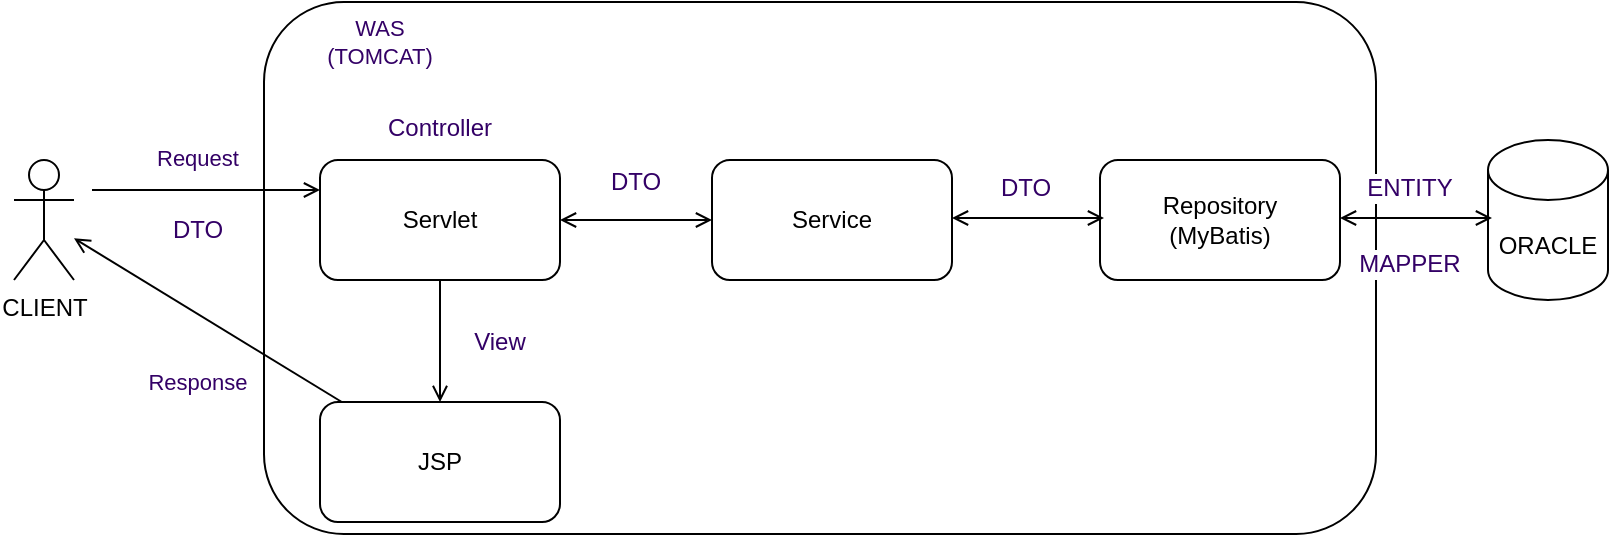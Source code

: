 <mxfile>
    <diagram id="qbQpFmFAP9Gp1CxeZyaA" name="Page-1">
        <mxGraphModel dx="1530" dy="531" grid="0" gridSize="10" guides="1" tooltips="1" connect="1" arrows="1" fold="1" page="0" pageScale="1" pageWidth="850" pageHeight="1100" background="#ffffff" math="0" shadow="0">
            <root>
                <mxCell id="0"/>
                <mxCell id="1" parent="0"/>
                <mxCell id="37" value="" style="rounded=1;whiteSpace=wrap;html=1;labelBackgroundColor=#FFFFFF;fontFamily=Helvetica;fontSize=11;fontColor=#330066;fillColor=none;strokeColor=#000000;" vertex="1" parent="1">
                    <mxGeometry x="65" y="185" width="556" height="266" as="geometry"/>
                </mxCell>
                <mxCell id="26" style="edgeStyle=none;html=1;fontColor=#330066;strokeColor=#000000;startArrow=open;startFill=0;endArrow=open;endFill=0;" edge="1" parent="1" source="9" target="10">
                    <mxGeometry relative="1" as="geometry"/>
                </mxCell>
                <mxCell id="42" style="edgeStyle=none;shape=connector;rounded=1;html=1;entryX=0.5;entryY=0;entryDx=0;entryDy=0;labelBackgroundColor=default;strokeColor=#000000;fontFamily=Helvetica;fontSize=11;fontColor=#000000;startArrow=none;startFill=0;endArrow=open;endFill=0;" edge="1" parent="1" source="9" target="40">
                    <mxGeometry relative="1" as="geometry"/>
                </mxCell>
                <mxCell id="9" value="&lt;font style=&quot;background-color: rgb(255, 255, 255);&quot; color=&quot;#000000&quot;&gt;Servlet&lt;/font&gt;" style="rounded=1;whiteSpace=wrap;html=1;strokeColor=#000000;fillColor=none;" vertex="1" parent="1">
                    <mxGeometry x="93" y="264" width="120" height="60" as="geometry"/>
                </mxCell>
                <mxCell id="10" value="&lt;font style=&quot;background-color: rgb(255, 255, 255);&quot; color=&quot;#000000&quot;&gt;Service&lt;/font&gt;" style="rounded=1;whiteSpace=wrap;html=1;strokeColor=#000000;fillColor=none;" vertex="1" parent="1">
                    <mxGeometry x="289" y="264" width="120" height="60" as="geometry"/>
                </mxCell>
                <mxCell id="11" value="&lt;font style=&quot;background-color: rgb(255, 255, 255);&quot; color=&quot;#000000&quot;&gt;Repository&lt;br&gt;(MyBatis)&lt;br&gt;&lt;/font&gt;" style="rounded=1;whiteSpace=wrap;html=1;strokeColor=#000000;fillColor=none;" vertex="1" parent="1">
                    <mxGeometry x="483" y="264" width="120" height="60" as="geometry"/>
                </mxCell>
                <mxCell id="12" value="&lt;font style=&quot;background-color: rgb(255, 255, 255);&quot; color=&quot;#000000&quot;&gt;ORACLE&lt;/font&gt;" style="shape=cylinder3;whiteSpace=wrap;html=1;boundedLbl=1;backgroundOutline=1;size=15;fillColor=none;strokeColor=#000000;" vertex="1" parent="1">
                    <mxGeometry x="677" y="254" width="60" height="80" as="geometry"/>
                </mxCell>
                <mxCell id="13" value="&lt;font color=&quot;#000000&quot;&gt;CLIENT&lt;/font&gt;" style="shape=umlActor;verticalLabelPosition=bottom;verticalAlign=top;html=1;outlineConnect=0;strokeColor=#000000;fillColor=none;" vertex="1" parent="1">
                    <mxGeometry x="-60" y="264" width="30" height="60" as="geometry"/>
                </mxCell>
                <mxCell id="19" value="" style="endArrow=open;html=1;entryX=0;entryY=0.25;entryDx=0;entryDy=0;strokeColor=#000000;endFill=0;" edge="1" parent="1" target="9">
                    <mxGeometry width="50" height="50" relative="1" as="geometry">
                        <mxPoint x="-21" y="279" as="sourcePoint"/>
                        <mxPoint x="32" y="227" as="targetPoint"/>
                    </mxGeometry>
                </mxCell>
                <mxCell id="22" value="&lt;font color=&quot;#330066&quot;&gt;DTO&lt;/font&gt;" style="text;html=1;strokeColor=none;fillColor=none;align=center;verticalAlign=middle;whiteSpace=wrap;rounded=0;labelBackgroundColor=#FFFFFF;fontColor=#000000;" vertex="1" parent="1">
                    <mxGeometry x="2" y="283.5" width="60" height="30" as="geometry"/>
                </mxCell>
                <mxCell id="23" value="&lt;font color=&quot;#330066&quot;&gt;DTO&lt;/font&gt;" style="text;html=1;strokeColor=none;fillColor=none;align=center;verticalAlign=middle;whiteSpace=wrap;rounded=0;labelBackgroundColor=#FFFFFF;fontColor=#000000;" vertex="1" parent="1">
                    <mxGeometry x="221" y="260" width="60" height="30" as="geometry"/>
                </mxCell>
                <mxCell id="28" style="edgeStyle=none;html=1;fontColor=#330066;strokeColor=#000000;startArrow=open;startFill=0;endArrow=open;endFill=0;" edge="1" parent="1">
                    <mxGeometry relative="1" as="geometry">
                        <mxPoint x="409" y="293" as="sourcePoint"/>
                        <mxPoint x="485" y="293" as="targetPoint"/>
                    </mxGeometry>
                </mxCell>
                <mxCell id="29" value="&lt;font color=&quot;#330066&quot;&gt;DTO&lt;/font&gt;" style="text;html=1;strokeColor=none;fillColor=none;align=center;verticalAlign=middle;whiteSpace=wrap;rounded=0;labelBackgroundColor=#FFFFFF;fontColor=#000000;" vertex="1" parent="1">
                    <mxGeometry x="416" y="263" width="60" height="30" as="geometry"/>
                </mxCell>
                <mxCell id="30" style="edgeStyle=none;html=1;fontColor=#330066;strokeColor=#000000;startArrow=open;startFill=0;endArrow=open;endFill=0;" edge="1" parent="1">
                    <mxGeometry relative="1" as="geometry">
                        <mxPoint x="603" y="293" as="sourcePoint"/>
                        <mxPoint x="679" y="293" as="targetPoint"/>
                    </mxGeometry>
                </mxCell>
                <mxCell id="31" value="&lt;font color=&quot;#330066&quot;&gt;ENTITY&lt;/font&gt;" style="text;html=1;strokeColor=none;fillColor=none;align=center;verticalAlign=middle;whiteSpace=wrap;rounded=0;labelBackgroundColor=#FFFFFF;fontColor=#000000;" vertex="1" parent="1">
                    <mxGeometry x="608" y="263" width="60" height="30" as="geometry"/>
                </mxCell>
                <mxCell id="33" value="Request" style="text;html=1;strokeColor=none;fillColor=none;align=center;verticalAlign=middle;whiteSpace=wrap;rounded=0;labelBackgroundColor=#FFFFFF;fontFamily=Helvetica;fontSize=11;fontColor=#330066;" vertex="1" parent="1">
                    <mxGeometry x="2" y="248" width="60" height="30" as="geometry"/>
                </mxCell>
                <mxCell id="36" value="Response" style="text;html=1;strokeColor=none;fillColor=none;align=center;verticalAlign=middle;whiteSpace=wrap;rounded=0;labelBackgroundColor=#FFFFFF;fontFamily=Helvetica;fontSize=11;fontColor=#330066;" vertex="1" parent="1">
                    <mxGeometry x="2" y="360" width="60" height="30" as="geometry"/>
                </mxCell>
                <mxCell id="38" value="WAS&lt;br&gt;(TOMCAT)" style="text;html=1;strokeColor=none;fillColor=none;align=center;verticalAlign=middle;whiteSpace=wrap;rounded=0;labelBackgroundColor=#FFFFFF;fontFamily=Helvetica;fontSize=11;fontColor=#330066;" vertex="1" parent="1">
                    <mxGeometry x="93" y="190" width="60" height="30" as="geometry"/>
                </mxCell>
                <mxCell id="39" value="&lt;font color=&quot;#330066&quot;&gt;MAPPER&lt;/font&gt;" style="text;html=1;strokeColor=none;fillColor=none;align=center;verticalAlign=middle;whiteSpace=wrap;rounded=0;labelBackgroundColor=#FFFFFF;fontColor=#000000;" vertex="1" parent="1">
                    <mxGeometry x="608" y="301" width="60" height="30" as="geometry"/>
                </mxCell>
                <mxCell id="44" style="edgeStyle=none;shape=connector;rounded=1;html=1;labelBackgroundColor=default;strokeColor=#000000;fontFamily=Helvetica;fontSize=11;fontColor=#000000;startArrow=none;startFill=0;endArrow=open;endFill=0;" edge="1" parent="1" source="40" target="13">
                    <mxGeometry relative="1" as="geometry"/>
                </mxCell>
                <mxCell id="40" value="&lt;font color=&quot;#000000&quot;&gt;&lt;span style=&quot;background-color: rgb(255, 255, 255);&quot;&gt;JSP&lt;/span&gt;&lt;/font&gt;" style="rounded=1;whiteSpace=wrap;html=1;strokeColor=#000000;fillColor=none;" vertex="1" parent="1">
                    <mxGeometry x="93" y="385" width="120" height="60" as="geometry"/>
                </mxCell>
                <mxCell id="41" value="&lt;font color=&quot;#330066&quot;&gt;Controller&lt;/font&gt;" style="text;html=1;strokeColor=none;fillColor=none;align=center;verticalAlign=middle;whiteSpace=wrap;rounded=0;labelBackgroundColor=#FFFFFF;fontColor=#000000;" vertex="1" parent="1">
                    <mxGeometry x="123" y="233" width="60" height="30" as="geometry"/>
                </mxCell>
                <mxCell id="43" value="&lt;font color=&quot;#330066&quot;&gt;View&lt;/font&gt;" style="text;html=1;strokeColor=none;fillColor=none;align=center;verticalAlign=middle;whiteSpace=wrap;rounded=0;labelBackgroundColor=#FFFFFF;fontColor=#000000;" vertex="1" parent="1">
                    <mxGeometry x="153" y="340" width="60" height="30" as="geometry"/>
                </mxCell>
            </root>
        </mxGraphModel>
    </diagram>
</mxfile>